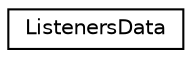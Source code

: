 digraph "Graphical Class Hierarchy"
{
  edge [fontname="Helvetica",fontsize="10",labelfontname="Helvetica",labelfontsize="10"];
  node [fontname="Helvetica",fontsize="10",shape=record];
  rankdir="LR";
  Node1 [label="ListenersData",height=0.2,width=0.4,color="black", fillcolor="white", style="filled",URL="$class_listeners_data.html",tooltip="Listeners data. "];
}
